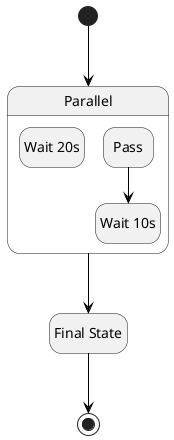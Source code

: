 
@startuml
hide empty description
skinparam LineBackgroundColor #black
skinparam ArrowColor #black
state "Parallel" as state1 {
state "Wait 20s" as state3
state "Pass" as state4
state "Wait 10s" as state5
}
state "Final State" as state2
[*] --> state1
state1 --> state2
state2 --> [*]
state4 --> state5
@enduml
